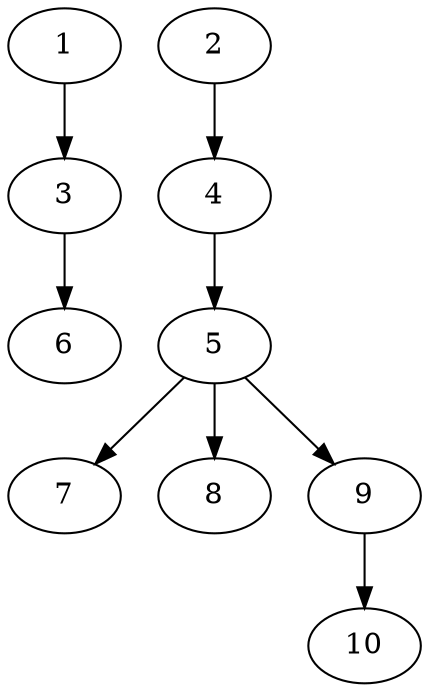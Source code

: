 // DAG (tier=1-easy, mode=compute, n=10, ccr=0.263, fat=0.495, density=0.369, regular=0.743, jump=0.027, mindata=262144, maxdata=2097152)
// DAG automatically generated by daggen at Sun Aug 24 16:33:32 2025
// /home/ermia/Project/Environments/daggen/bin/daggen --dot --ccr 0.263 --fat 0.495 --regular 0.743 --density 0.369 --jump 0.027 --mindata 262144 --maxdata 2097152 -n 10 
digraph G {
  1 [size="832248104027818", alpha="0.06", expect_size="416124052013909"]
  1 -> 3 [size ="16161022410752"]
  2 [size="136648171609653248", alpha="0.15", expect_size="68324085804826624"]
  2 -> 4 [size ="2122393321472"]
  3 [size="40820571879957", alpha="0.15", expect_size="20410285939978"]
  3 -> 6 [size ="2122393321472"]
  4 [size="7673175813020451", alpha="0.19", expect_size="3836587906510225"]
  4 -> 5 [size ="22699782963200"]
  5 [size="3429428116328008", alpha="0.01", expect_size="1714714058164004"]
  5 -> 7 [size ="1580044648448"]
  5 -> 8 [size ="1580044648448"]
  5 -> 9 [size ="1580044648448"]
  6 [size="6473125600428032000", alpha="0.09", expect_size="3236562800214016000"]
  7 [size="167262964512120", alpha="0.12", expect_size="83631482256060"]
  8 [size="24226796164480804", alpha="0.12", expect_size="12113398082240402"]
  9 [size="57821772253799448", alpha="0.02", expect_size="28910886126899724"]
  9 -> 10 [size ="31506303025152"]
  10 [size="1344119109525706", alpha="0.04", expect_size="672059554762853"]
}